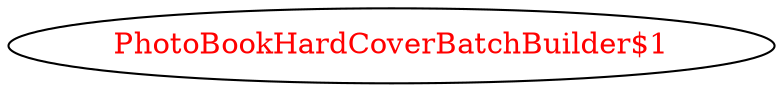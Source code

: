 digraph dependencyGraph {
 concentrate=true;
 ranksep="2.0";
 rankdir="LR"; 
 splines="ortho";
"PhotoBookHardCoverBatchBuilder$1" [fontcolor="red"];
}